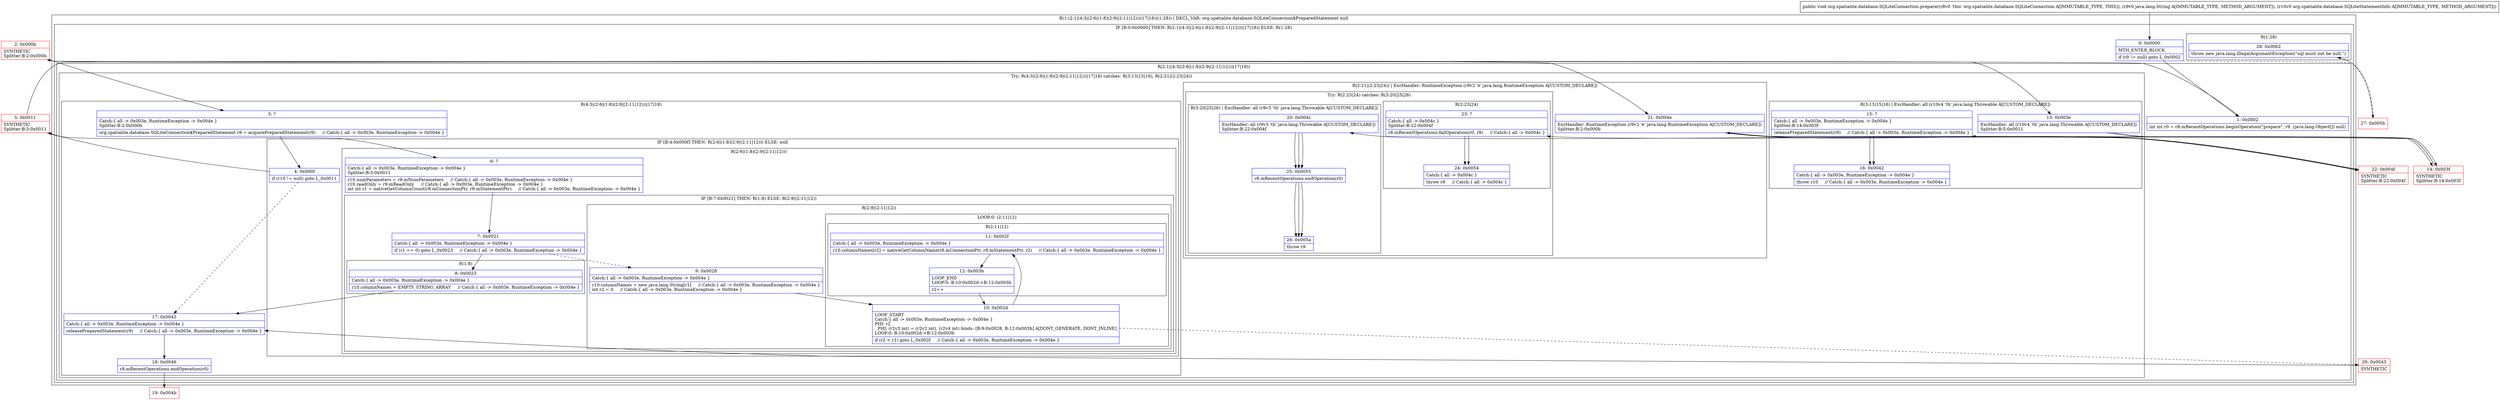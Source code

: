 digraph "CFG fororg.spatialite.database.SQLiteConnection.prepare(Ljava\/lang\/String;Lorg\/spatialite\/database\/SQLiteStatementInfo;)V" {
subgraph cluster_Region_1353910711 {
label = "R(1:(2:1|(4:3|(2:6|(1:8)(2:9|(2:11|12)))|17|18))(1:28)) | DECL_VAR: org.spatialite.database.SQLiteConnection$PreparedStatement null\l";
node [shape=record,color=blue];
subgraph cluster_IfRegion_1287734213 {
label = "IF [B:0:0x0000] THEN: R(2:1|(4:3|(2:6|(1:8)(2:9|(2:11|12)))|17|18)) ELSE: R(1:28)";
node [shape=record,color=blue];
Node_0 [shape=record,label="{0\:\ 0x0000|MTH_ENTER_BLOCK\l|if (r9 != null) goto L_0x0002\l}"];
subgraph cluster_Region_1073904760 {
label = "R(2:1|(4:3|(2:6|(1:8)(2:9|(2:11|12)))|17|18))";
node [shape=record,color=blue];
Node_1 [shape=record,label="{1\:\ 0x0002|int int r0 = r8.mRecentOperations.beginOperation(\"prepare\", r9, (java.lang.Object[]) null)\l}"];
subgraph cluster_TryCatchRegion_1444164385 {
label = "Try: R(4:3|(2:6|(1:8)(2:9|(2:11|12)))|17|18) catches: R(3:13|15|16), R(2:21|(2:23|24))";
node [shape=record,color=blue];
subgraph cluster_Region_1428678145 {
label = "R(4:3|(2:6|(1:8)(2:9|(2:11|12)))|17|18)";
node [shape=record,color=blue];
Node_3 [shape=record,label="{3\:\ ?|Catch:\{ all \-\> 0x003e, RuntimeException \-\> 0x004e \}\lSplitter:B:2:0x000b\l|org.spatialite.database.SQLiteConnection$PreparedStatement r9 = acquirePreparedStatement(r9)     \/\/ Catch:\{ all \-\> 0x003e, RuntimeException \-\> 0x004e \}\l}"];
subgraph cluster_IfRegion_835150937 {
label = "IF [B:4:0x000f] THEN: R(2:6|(1:8)(2:9|(2:11|12))) ELSE: null";
node [shape=record,color=blue];
Node_4 [shape=record,label="{4\:\ 0x000f|if (r10 != null) goto L_0x0011\l}"];
subgraph cluster_Region_980109875 {
label = "R(2:6|(1:8)(2:9|(2:11|12)))";
node [shape=record,color=blue];
Node_6 [shape=record,label="{6\:\ ?|Catch:\{ all \-\> 0x003e, RuntimeException \-\> 0x004e \}\lSplitter:B:5:0x0011\l|r10.numParameters = r9.mNumParameters     \/\/ Catch:\{ all \-\> 0x003e, RuntimeException \-\> 0x004e \}\lr10.readOnly = r9.mReadOnly     \/\/ Catch:\{ all \-\> 0x003e, RuntimeException \-\> 0x004e \}\lint int r1 = nativeGetColumnCount(r8.mConnectionPtr, r9.mStatementPtr)     \/\/ Catch:\{ all \-\> 0x003e, RuntimeException \-\> 0x004e \}\l}"];
subgraph cluster_IfRegion_812995462 {
label = "IF [B:7:0x0021] THEN: R(1:8) ELSE: R(2:9|(2:11|12))";
node [shape=record,color=blue];
Node_7 [shape=record,label="{7\:\ 0x0021|Catch:\{ all \-\> 0x003e, RuntimeException \-\> 0x004e \}\l|if (r1 == 0) goto L_0x0023     \/\/ Catch:\{ all \-\> 0x003e, RuntimeException \-\> 0x004e \}\l}"];
subgraph cluster_Region_2037464423 {
label = "R(1:8)";
node [shape=record,color=blue];
Node_8 [shape=record,label="{8\:\ 0x0023|Catch:\{ all \-\> 0x003e, RuntimeException \-\> 0x004e \}\l|r10.columnNames = EMPTY_STRING_ARRAY     \/\/ Catch:\{ all \-\> 0x003e, RuntimeException \-\> 0x004e \}\l}"];
}
subgraph cluster_Region_1345301865 {
label = "R(2:9|(2:11|12))";
node [shape=record,color=blue];
Node_9 [shape=record,label="{9\:\ 0x0028|Catch:\{ all \-\> 0x003e, RuntimeException \-\> 0x004e \}\l|r10.columnNames = new java.lang.String[r1]     \/\/ Catch:\{ all \-\> 0x003e, RuntimeException \-\> 0x004e \}\lint r2 = 0     \/\/ Catch:\{ all \-\> 0x003e, RuntimeException \-\> 0x004e \}\l}"];
subgraph cluster_LoopRegion_897071553 {
label = "LOOP:0: (2:11|12)";
node [shape=record,color=blue];
Node_10 [shape=record,label="{10\:\ 0x002d|LOOP_START\lCatch:\{ all \-\> 0x003e, RuntimeException \-\> 0x004e \}\lPHI: r2 \l  PHI: (r2v3 int) = (r2v2 int), (r2v4 int) binds: [B:9:0x0028, B:12:0x003b] A[DONT_GENERATE, DONT_INLINE]\lLOOP:0: B:10:0x002d\-\>B:12:0x003b\l|if (r2 \< r1) goto L_0x002f     \/\/ Catch:\{ all \-\> 0x003e, RuntimeException \-\> 0x004e \}\l}"];
subgraph cluster_Region_1343665297 {
label = "R(2:11|12)";
node [shape=record,color=blue];
Node_11 [shape=record,label="{11\:\ 0x002f|Catch:\{ all \-\> 0x003e, RuntimeException \-\> 0x004e \}\l|r10.columnNames[r2] = nativeGetColumnName(r8.mConnectionPtr, r9.mStatementPtr, r2)     \/\/ Catch:\{ all \-\> 0x003e, RuntimeException \-\> 0x004e \}\l}"];
Node_12 [shape=record,label="{12\:\ 0x003b|LOOP_END\lLOOP:0: B:10:0x002d\-\>B:12:0x003b\l|r2++\l}"];
}
}
}
}
}
}
Node_17 [shape=record,label="{17\:\ 0x0043|Catch:\{ all \-\> 0x003e, RuntimeException \-\> 0x004e \}\l|releasePreparedStatement(r9)     \/\/ Catch:\{ all \-\> 0x003e, RuntimeException \-\> 0x004e \}\l}"];
Node_18 [shape=record,label="{18\:\ 0x0046|r8.mRecentOperations.endOperation(r0)\l}"];
}
subgraph cluster_Region_291218587 {
label = "R(3:13|15|16) | ExcHandler: all (r10v4 'th' java.lang.Throwable A[CUSTOM_DECLARE])\l";
node [shape=record,color=blue];
Node_13 [shape=record,label="{13\:\ 0x003e|ExcHandler: all (r10v4 'th' java.lang.Throwable A[CUSTOM_DECLARE])\lSplitter:B:5:0x0011\l}"];
Node_15 [shape=record,label="{15\:\ ?|Catch:\{ all \-\> 0x003e, RuntimeException \-\> 0x004e \}\lSplitter:B:14:0x003f\l|releasePreparedStatement(r9)     \/\/ Catch:\{ all \-\> 0x003e, RuntimeException \-\> 0x004e \}\l}"];
Node_16 [shape=record,label="{16\:\ 0x0042|Catch:\{ all \-\> 0x003e, RuntimeException \-\> 0x004e \}\l|throw r10     \/\/ Catch:\{ all \-\> 0x003e, RuntimeException \-\> 0x004e \}\l}"];
}
subgraph cluster_Region_1072207591 {
label = "R(2:21|(2:23|24)) | ExcHandler: RuntimeException (r9v2 'e' java.lang.RuntimeException A[CUSTOM_DECLARE])\l";
node [shape=record,color=blue];
Node_21 [shape=record,label="{21\:\ 0x004e|ExcHandler: RuntimeException (r9v2 'e' java.lang.RuntimeException A[CUSTOM_DECLARE])\lSplitter:B:2:0x000b\l}"];
subgraph cluster_TryCatchRegion_1209153280 {
label = "Try: R(2:23|24) catches: R(3:20|25|26)";
node [shape=record,color=blue];
subgraph cluster_Region_45639326 {
label = "R(2:23|24)";
node [shape=record,color=blue];
Node_23 [shape=record,label="{23\:\ ?|Catch:\{ all \-\> 0x004c \}\lSplitter:B:22:0x004f\l|r8.mRecentOperations.failOperation(r0, r9)     \/\/ Catch:\{ all \-\> 0x004c \}\l}"];
Node_24 [shape=record,label="{24\:\ 0x0054|Catch:\{ all \-\> 0x004c \}\l|throw r9     \/\/ Catch:\{ all \-\> 0x004c \}\l}"];
}
subgraph cluster_Region_1767443164 {
label = "R(3:20|25|26) | ExcHandler: all (r9v3 'th' java.lang.Throwable A[CUSTOM_DECLARE])\l";
node [shape=record,color=blue];
Node_20 [shape=record,label="{20\:\ 0x004c|ExcHandler: all (r9v3 'th' java.lang.Throwable A[CUSTOM_DECLARE])\lSplitter:B:22:0x004f\l}"];
Node_25 [shape=record,label="{25\:\ 0x0055|r8.mRecentOperations.endOperation(r0)\l}"];
Node_26 [shape=record,label="{26\:\ 0x005a|throw r9\l}"];
}
}
}
}
}
subgraph cluster_Region_1115514871 {
label = "R(1:28)";
node [shape=record,color=blue];
Node_28 [shape=record,label="{28\:\ 0x0062|throw new java.lang.IllegalArgumentException(\"sql must not be null.\")\l}"];
}
}
}
subgraph cluster_Region_1072207591 {
label = "R(2:21|(2:23|24)) | ExcHandler: RuntimeException (r9v2 'e' java.lang.RuntimeException A[CUSTOM_DECLARE])\l";
node [shape=record,color=blue];
Node_21 [shape=record,label="{21\:\ 0x004e|ExcHandler: RuntimeException (r9v2 'e' java.lang.RuntimeException A[CUSTOM_DECLARE])\lSplitter:B:2:0x000b\l}"];
subgraph cluster_TryCatchRegion_1209153280 {
label = "Try: R(2:23|24) catches: R(3:20|25|26)";
node [shape=record,color=blue];
subgraph cluster_Region_45639326 {
label = "R(2:23|24)";
node [shape=record,color=blue];
Node_23 [shape=record,label="{23\:\ ?|Catch:\{ all \-\> 0x004c \}\lSplitter:B:22:0x004f\l|r8.mRecentOperations.failOperation(r0, r9)     \/\/ Catch:\{ all \-\> 0x004c \}\l}"];
Node_24 [shape=record,label="{24\:\ 0x0054|Catch:\{ all \-\> 0x004c \}\l|throw r9     \/\/ Catch:\{ all \-\> 0x004c \}\l}"];
}
subgraph cluster_Region_1767443164 {
label = "R(3:20|25|26) | ExcHandler: all (r9v3 'th' java.lang.Throwable A[CUSTOM_DECLARE])\l";
node [shape=record,color=blue];
Node_20 [shape=record,label="{20\:\ 0x004c|ExcHandler: all (r9v3 'th' java.lang.Throwable A[CUSTOM_DECLARE])\lSplitter:B:22:0x004f\l}"];
Node_25 [shape=record,label="{25\:\ 0x0055|r8.mRecentOperations.endOperation(r0)\l}"];
Node_26 [shape=record,label="{26\:\ 0x005a|throw r9\l}"];
}
}
}
subgraph cluster_Region_1767443164 {
label = "R(3:20|25|26) | ExcHandler: all (r9v3 'th' java.lang.Throwable A[CUSTOM_DECLARE])\l";
node [shape=record,color=blue];
Node_20 [shape=record,label="{20\:\ 0x004c|ExcHandler: all (r9v3 'th' java.lang.Throwable A[CUSTOM_DECLARE])\lSplitter:B:22:0x004f\l}"];
Node_25 [shape=record,label="{25\:\ 0x0055|r8.mRecentOperations.endOperation(r0)\l}"];
Node_26 [shape=record,label="{26\:\ 0x005a|throw r9\l}"];
}
subgraph cluster_Region_291218587 {
label = "R(3:13|15|16) | ExcHandler: all (r10v4 'th' java.lang.Throwable A[CUSTOM_DECLARE])\l";
node [shape=record,color=blue];
Node_13 [shape=record,label="{13\:\ 0x003e|ExcHandler: all (r10v4 'th' java.lang.Throwable A[CUSTOM_DECLARE])\lSplitter:B:5:0x0011\l}"];
Node_15 [shape=record,label="{15\:\ ?|Catch:\{ all \-\> 0x003e, RuntimeException \-\> 0x004e \}\lSplitter:B:14:0x003f\l|releasePreparedStatement(r9)     \/\/ Catch:\{ all \-\> 0x003e, RuntimeException \-\> 0x004e \}\l}"];
Node_16 [shape=record,label="{16\:\ 0x0042|Catch:\{ all \-\> 0x003e, RuntimeException \-\> 0x004e \}\l|throw r10     \/\/ Catch:\{ all \-\> 0x003e, RuntimeException \-\> 0x004e \}\l}"];
}
Node_2 [shape=record,color=red,label="{2\:\ 0x000b|SYNTHETIC\lSplitter:B:2:0x000b\l}"];
Node_5 [shape=record,color=red,label="{5\:\ 0x0011|SYNTHETIC\lSplitter:B:5:0x0011\l}"];
Node_14 [shape=record,color=red,label="{14\:\ 0x003f|SYNTHETIC\lSplitter:B:14:0x003f\l}"];
Node_19 [shape=record,color=red,label="{19\:\ 0x004b}"];
Node_22 [shape=record,color=red,label="{22\:\ 0x004f|SYNTHETIC\lSplitter:B:22:0x004f\l}"];
Node_27 [shape=record,color=red,label="{27\:\ 0x005b}"];
Node_29 [shape=record,color=red,label="{29\:\ 0x0043|SYNTHETIC\l}"];
MethodNode[shape=record,label="{public void org.spatialite.database.SQLiteConnection.prepare((r8v0 'this' org.spatialite.database.SQLiteConnection A[IMMUTABLE_TYPE, THIS]), (r9v0 java.lang.String A[IMMUTABLE_TYPE, METHOD_ARGUMENT]), (r10v0 org.spatialite.database.SQLiteStatementInfo A[IMMUTABLE_TYPE, METHOD_ARGUMENT])) }"];
MethodNode -> Node_0;
Node_0 -> Node_1;
Node_0 -> Node_27[style=dashed];
Node_1 -> Node_2;
Node_3 -> Node_4;
Node_4 -> Node_5;
Node_4 -> Node_17[style=dashed];
Node_6 -> Node_7;
Node_7 -> Node_8;
Node_7 -> Node_9[style=dashed];
Node_8 -> Node_17;
Node_9 -> Node_10;
Node_10 -> Node_11;
Node_10 -> Node_29[style=dashed];
Node_11 -> Node_12;
Node_12 -> Node_10;
Node_17 -> Node_18;
Node_18 -> Node_19;
Node_13 -> Node_14;
Node_15 -> Node_16;
Node_21 -> Node_22;
Node_23 -> Node_24;
Node_20 -> Node_25;
Node_25 -> Node_26;
Node_21 -> Node_22;
Node_23 -> Node_24;
Node_20 -> Node_25;
Node_25 -> Node_26;
Node_20 -> Node_25;
Node_25 -> Node_26;
Node_13 -> Node_14;
Node_15 -> Node_16;
Node_2 -> Node_3;
Node_2 -> Node_21;
Node_5 -> Node_6;
Node_5 -> Node_13;
Node_14 -> Node_15;
Node_14 -> Node_21;
Node_22 -> Node_23;
Node_22 -> Node_20;
Node_27 -> Node_28;
Node_29 -> Node_17;
}

